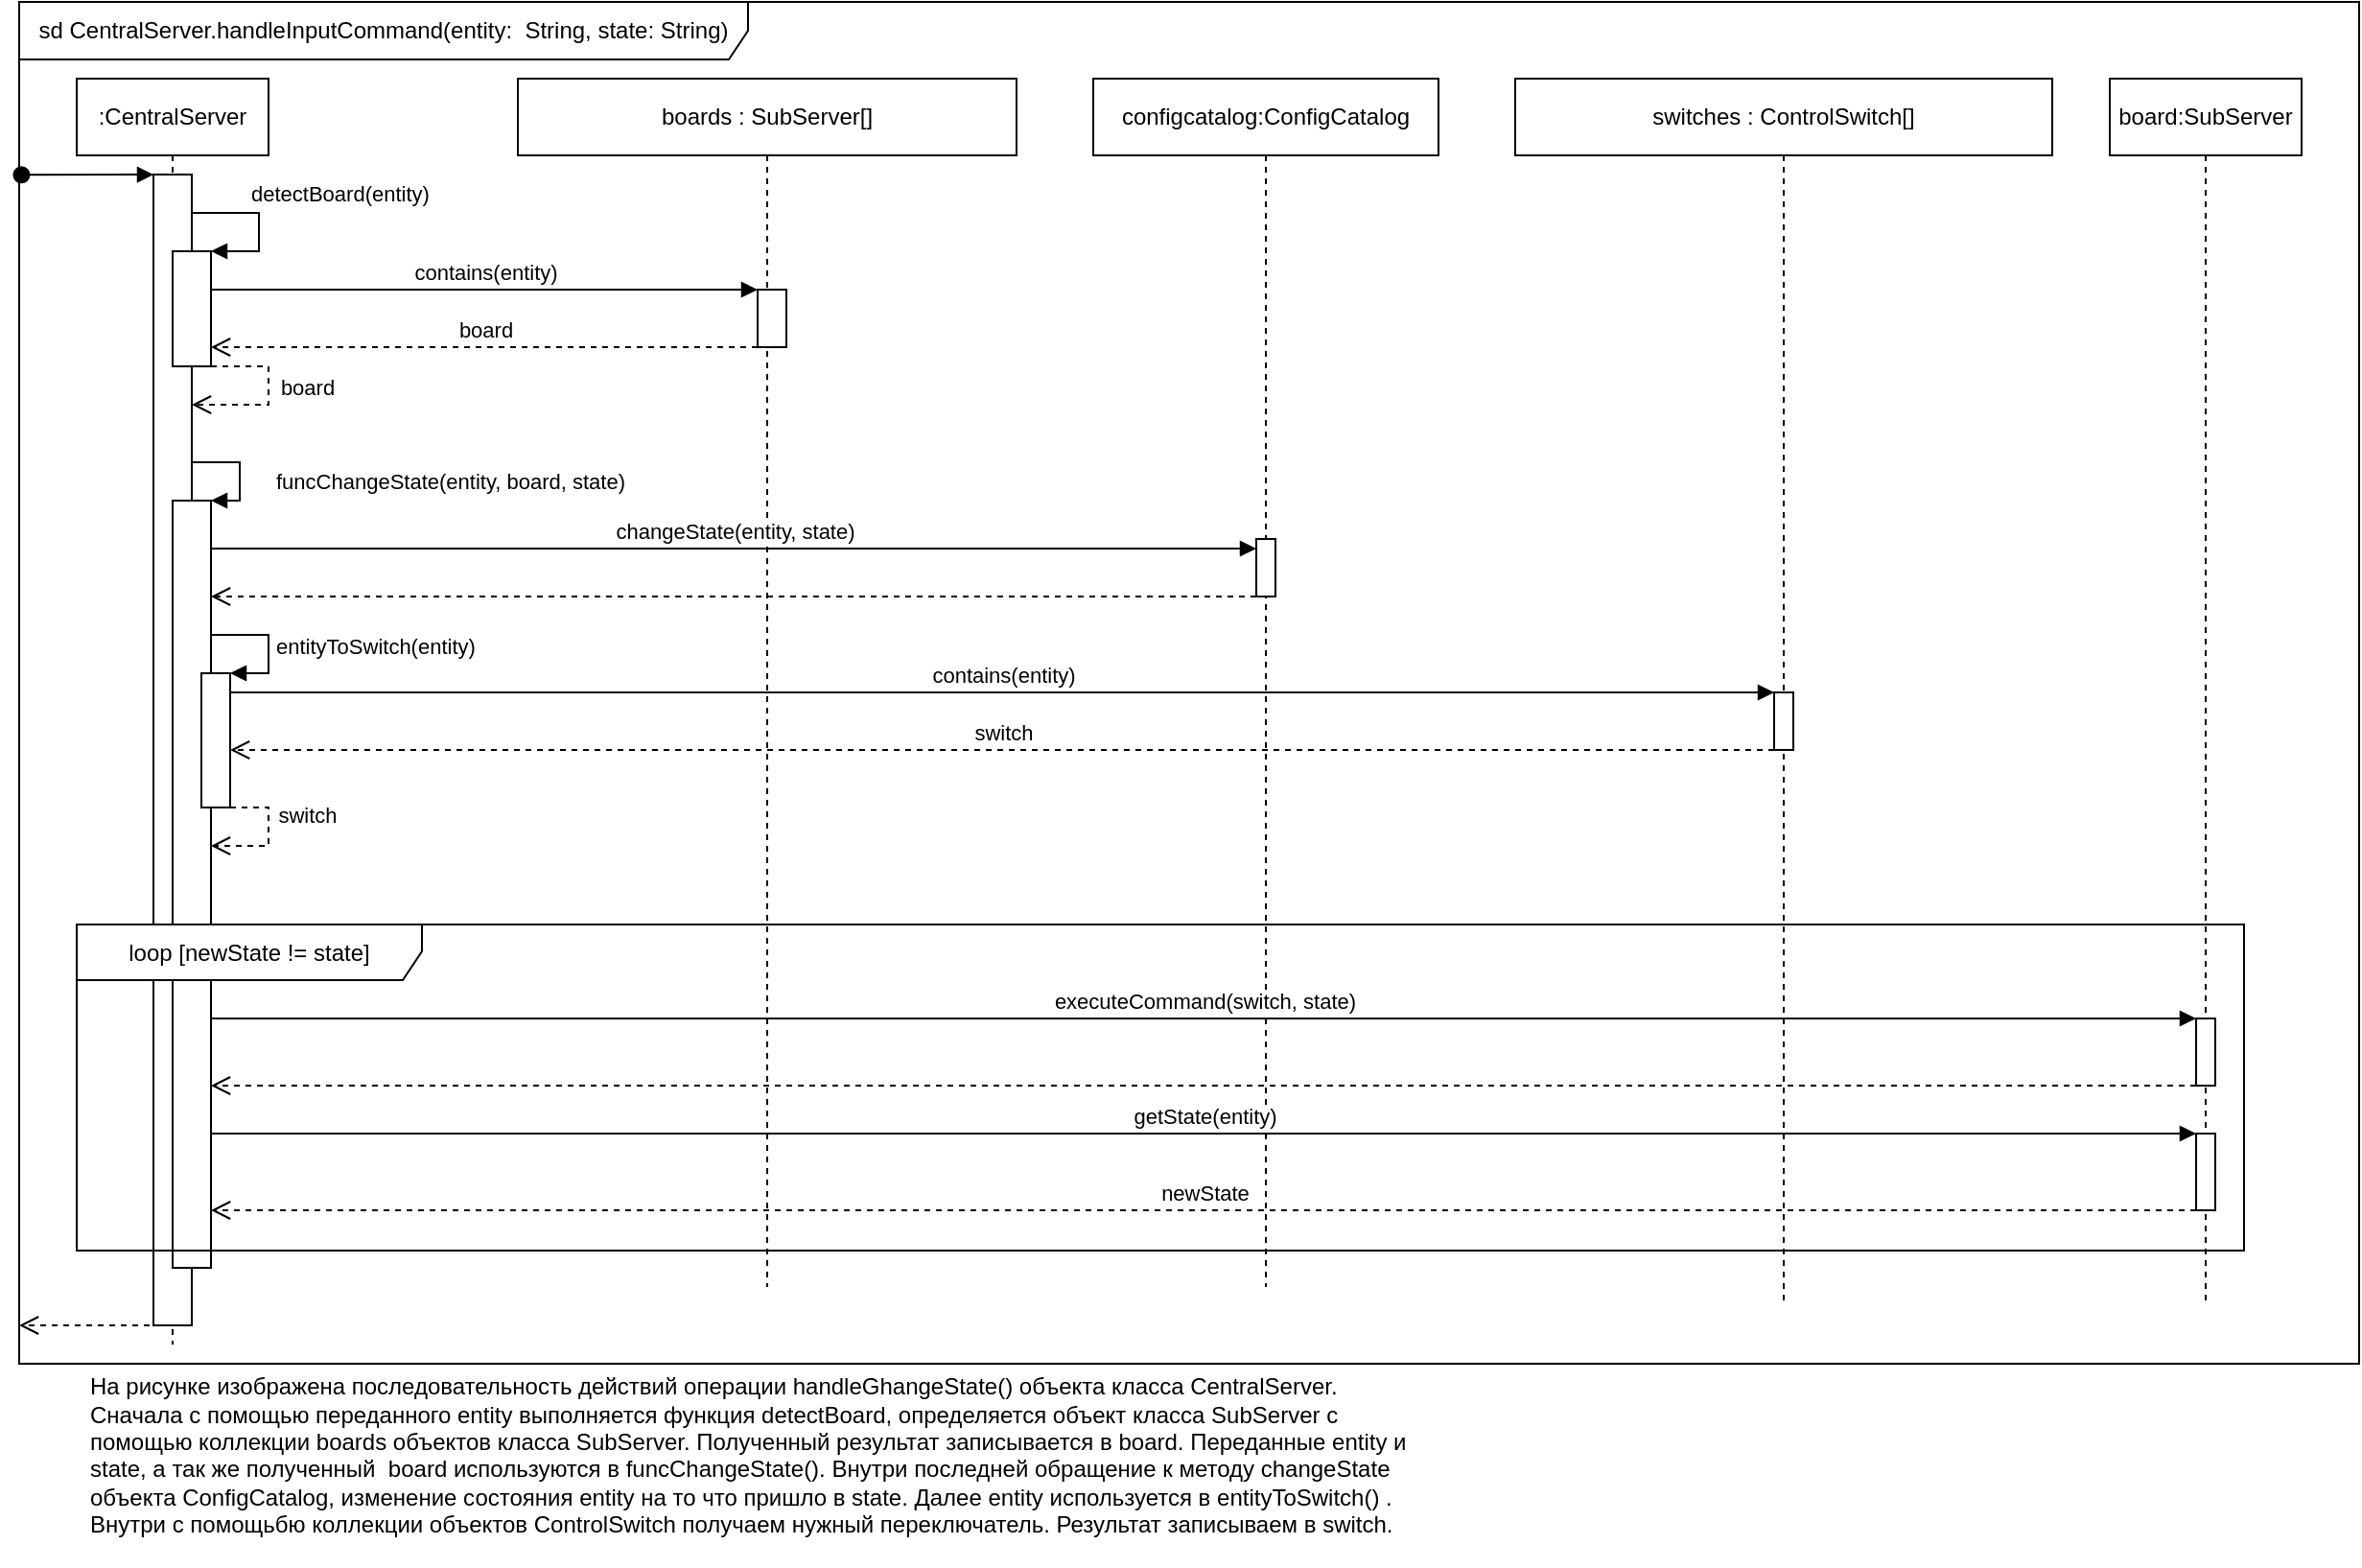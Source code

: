 <mxfile version="22.0.8" type="github">
  <diagram name="Страница — 1" id="7XJXOi6I81zIxPAY55vA">
    <mxGraphModel dx="2496" dy="1893" grid="1" gridSize="10" guides="1" tooltips="1" connect="1" arrows="1" fold="1" page="1" pageScale="1" pageWidth="827" pageHeight="1169" math="0" shadow="0">
      <root>
        <mxCell id="0" />
        <mxCell id="1" parent="0" />
        <mxCell id="f9nnDBReMJu9jYWD7Z0J-1" value=":CentralServer" style="shape=umlLifeline;perimeter=lifelinePerimeter;whiteSpace=wrap;html=1;container=1;dropTarget=0;collapsible=0;recursiveResize=0;outlineConnect=0;portConstraint=eastwest;newEdgeStyle={&quot;curved&quot;:0,&quot;rounded&quot;:0};" parent="1" vertex="1">
          <mxGeometry x="-70" y="-1110" width="100" height="660" as="geometry" />
        </mxCell>
        <mxCell id="f9nnDBReMJu9jYWD7Z0J-10" value="" style="html=1;points=[[0,0,0,0,5],[0,1,0,0,-5],[1,0,0,0,5],[1,1,0,0,-5]];perimeter=orthogonalPerimeter;outlineConnect=0;targetShapes=umlLifeline;portConstraint=eastwest;newEdgeStyle={&quot;curved&quot;:0,&quot;rounded&quot;:0};" parent="f9nnDBReMJu9jYWD7Z0J-1" vertex="1">
          <mxGeometry x="40" y="50" width="20" height="600" as="geometry" />
        </mxCell>
        <mxCell id="f9nnDBReMJu9jYWD7Z0J-32" value="" style="html=1;points=[[0,0,0,0,5],[0,1,0,0,-5],[1,0,0,0,5],[1,1,0,0,-5]];perimeter=orthogonalPerimeter;outlineConnect=0;targetShapes=umlLifeline;portConstraint=eastwest;newEdgeStyle={&quot;curved&quot;:0,&quot;rounded&quot;:0};" parent="f9nnDBReMJu9jYWD7Z0J-1" vertex="1">
          <mxGeometry x="50" y="90" width="20" height="60" as="geometry" />
        </mxCell>
        <mxCell id="f9nnDBReMJu9jYWD7Z0J-33" value="detectBoard(entity)" style="html=1;align=left;spacingLeft=2;endArrow=block;rounded=0;edgeStyle=orthogonalEdgeStyle;curved=0;rounded=0;" parent="f9nnDBReMJu9jYWD7Z0J-1" source="f9nnDBReMJu9jYWD7Z0J-10" target="f9nnDBReMJu9jYWD7Z0J-32" edge="1">
          <mxGeometry x="-0.333" y="10" relative="1" as="geometry">
            <mxPoint x="65" y="70" as="sourcePoint" />
            <Array as="points">
              <mxPoint x="95" y="70" />
              <mxPoint x="95" y="90" />
            </Array>
            <mxPoint as="offset" />
          </mxGeometry>
        </mxCell>
        <mxCell id="f9nnDBReMJu9jYWD7Z0J-38" value="board" style="html=1;verticalAlign=bottom;endArrow=open;dashed=1;endSize=8;curved=0;rounded=0;" parent="f9nnDBReMJu9jYWD7Z0J-1" target="f9nnDBReMJu9jYWD7Z0J-10" edge="1">
          <mxGeometry x="0.111" y="-20" relative="1" as="geometry">
            <mxPoint x="70" y="150" as="sourcePoint" />
            <mxPoint x="150" y="190" as="targetPoint" />
            <Array as="points">
              <mxPoint x="80" y="150" />
              <mxPoint x="100" y="150" />
              <mxPoint x="100" y="160" />
              <mxPoint x="100" y="170" />
            </Array>
            <mxPoint x="20" y="20" as="offset" />
          </mxGeometry>
        </mxCell>
        <mxCell id="f9nnDBReMJu9jYWD7Z0J-39" value="" style="html=1;points=[[0,0,0,0,5],[0,1,0,0,-5],[1,0,0,0,5],[1,1,0,0,-5]];perimeter=orthogonalPerimeter;outlineConnect=0;targetShapes=umlLifeline;portConstraint=eastwest;newEdgeStyle={&quot;curved&quot;:0,&quot;rounded&quot;:0};" parent="f9nnDBReMJu9jYWD7Z0J-1" vertex="1">
          <mxGeometry x="50" y="220" width="20" height="400" as="geometry" />
        </mxCell>
        <mxCell id="f9nnDBReMJu9jYWD7Z0J-40" value="funcChangeState(entity, board, state)" style="html=1;align=left;spacingLeft=2;endArrow=block;rounded=0;edgeStyle=orthogonalEdgeStyle;curved=0;rounded=0;" parent="f9nnDBReMJu9jYWD7Z0J-1" source="f9nnDBReMJu9jYWD7Z0J-10" edge="1">
          <mxGeometry x="0.167" y="15" relative="1" as="geometry">
            <mxPoint x="55" y="200" as="sourcePoint" />
            <Array as="points">
              <mxPoint x="85" y="200" />
              <mxPoint x="85" y="220" />
              <mxPoint x="70" y="220" />
            </Array>
            <mxPoint as="offset" />
            <mxPoint x="70" y="220" as="targetPoint" />
          </mxGeometry>
        </mxCell>
        <mxCell id="f9nnDBReMJu9jYWD7Z0J-21" value="" style="html=1;verticalAlign=bottom;startArrow=oval;startFill=1;endArrow=block;startSize=8;curved=0;rounded=0;exitX=0.001;exitY=0.127;exitDx=0;exitDy=0;exitPerimeter=0;" parent="1" source="f9nnDBReMJu9jYWD7Z0J-26" edge="1">
          <mxGeometry width="60" relative="1" as="geometry">
            <mxPoint x="-100" y="-1050" as="sourcePoint" />
            <mxPoint x="-30" y="-1060" as="targetPoint" />
          </mxGeometry>
        </mxCell>
        <mxCell id="f9nnDBReMJu9jYWD7Z0J-26" value="sd CentralServer.handleInputCommand(entity:&amp;nbsp; String, state: String)" style="shape=umlFrame;whiteSpace=wrap;html=1;pointerEvents=0;width=380;height=30;" parent="1" vertex="1">
          <mxGeometry x="-100" y="-1150" width="1220" height="710" as="geometry" />
        </mxCell>
        <mxCell id="f9nnDBReMJu9jYWD7Z0J-28" value="boards : SubServer[]" style="shape=umlLifeline;perimeter=lifelinePerimeter;whiteSpace=wrap;html=1;container=1;dropTarget=0;collapsible=0;recursiveResize=0;outlineConnect=0;portConstraint=eastwest;newEdgeStyle={&quot;curved&quot;:0,&quot;rounded&quot;:0};" parent="1" vertex="1">
          <mxGeometry x="160" y="-1110" width="260" height="630" as="geometry" />
        </mxCell>
        <mxCell id="f9nnDBReMJu9jYWD7Z0J-34" value="" style="html=1;points=[[0,0,0,0,5],[0,1,0,0,-5],[1,0,0,0,5],[1,1,0,0,-5]];perimeter=orthogonalPerimeter;outlineConnect=0;targetShapes=umlLifeline;portConstraint=eastwest;newEdgeStyle={&quot;curved&quot;:0,&quot;rounded&quot;:0};" parent="f9nnDBReMJu9jYWD7Z0J-28" vertex="1">
          <mxGeometry x="125" y="110" width="15" height="30" as="geometry" />
        </mxCell>
        <mxCell id="f9nnDBReMJu9jYWD7Z0J-36" value="board" style="html=1;verticalAlign=bottom;endArrow=open;dashed=1;endSize=8;curved=0;rounded=0;" parent="1" edge="1">
          <mxGeometry relative="1" as="geometry">
            <mxPoint y="-970" as="targetPoint" />
            <mxPoint x="285" y="-970" as="sourcePoint" />
          </mxGeometry>
        </mxCell>
        <mxCell id="f9nnDBReMJu9jYWD7Z0J-35" value="contains(entity)" style="html=1;verticalAlign=bottom;endArrow=block;curved=0;rounded=0;" parent="1" edge="1">
          <mxGeometry relative="1" as="geometry">
            <mxPoint y="-1000" as="sourcePoint" />
            <mxPoint x="285" y="-1000" as="targetPoint" />
          </mxGeometry>
        </mxCell>
        <mxCell id="f9nnDBReMJu9jYWD7Z0J-41" value="configcatalog:ConfigCatalog" style="shape=umlLifeline;perimeter=lifelinePerimeter;whiteSpace=wrap;html=1;container=1;dropTarget=0;collapsible=0;recursiveResize=0;outlineConnect=0;portConstraint=eastwest;newEdgeStyle={&quot;curved&quot;:0,&quot;rounded&quot;:0};" parent="1" vertex="1">
          <mxGeometry x="460" y="-1110" width="180" height="630" as="geometry" />
        </mxCell>
        <mxCell id="f9nnDBReMJu9jYWD7Z0J-49" value="" style="html=1;points=[[0,0,0,0,5],[0,1,0,0,-5],[1,0,0,0,5],[1,1,0,0,-5]];perimeter=orthogonalPerimeter;outlineConnect=0;targetShapes=umlLifeline;portConstraint=eastwest;newEdgeStyle={&quot;curved&quot;:0,&quot;rounded&quot;:0};" parent="f9nnDBReMJu9jYWD7Z0J-41" vertex="1">
          <mxGeometry x="85" y="240" width="10" height="30" as="geometry" />
        </mxCell>
        <mxCell id="f9nnDBReMJu9jYWD7Z0J-50" value="changeState(entity, state)" style="html=1;verticalAlign=bottom;endArrow=block;curved=0;rounded=0;entryX=0;entryY=0;entryDx=0;entryDy=5;" parent="1" source="f9nnDBReMJu9jYWD7Z0J-39" target="f9nnDBReMJu9jYWD7Z0J-49" edge="1">
          <mxGeometry relative="1" as="geometry">
            <mxPoint x="475" y="-865" as="sourcePoint" />
          </mxGeometry>
        </mxCell>
        <mxCell id="f9nnDBReMJu9jYWD7Z0J-51" value="" style="html=1;verticalAlign=bottom;endArrow=open;dashed=1;endSize=8;curved=0;rounded=0;" parent="1" edge="1">
          <mxGeometry x="0.002" relative="1" as="geometry">
            <mxPoint y="-840" as="targetPoint" />
            <mxPoint as="offset" />
            <mxPoint x="545" y="-840" as="sourcePoint" />
          </mxGeometry>
        </mxCell>
        <mxCell id="f9nnDBReMJu9jYWD7Z0J-52" value="switches : ControlSwitch[]" style="shape=umlLifeline;perimeter=lifelinePerimeter;whiteSpace=wrap;html=1;container=1;dropTarget=0;collapsible=0;recursiveResize=0;outlineConnect=0;portConstraint=eastwest;newEdgeStyle={&quot;curved&quot;:0,&quot;rounded&quot;:0};" parent="1" vertex="1">
          <mxGeometry x="680" y="-1110" width="280" height="640" as="geometry" />
        </mxCell>
        <mxCell id="f9nnDBReMJu9jYWD7Z0J-54" value="" style="html=1;points=[[0,0,0,0,5],[0,1,0,0,-5],[1,0,0,0,5],[1,1,0,0,-5]];perimeter=orthogonalPerimeter;outlineConnect=0;targetShapes=umlLifeline;portConstraint=eastwest;newEdgeStyle={&quot;curved&quot;:0,&quot;rounded&quot;:0};" parent="f9nnDBReMJu9jYWD7Z0J-52" vertex="1">
          <mxGeometry x="135" y="320" width="10" height="30" as="geometry" />
        </mxCell>
        <mxCell id="f9nnDBReMJu9jYWD7Z0J-55" value="contains(entity)" style="html=1;verticalAlign=bottom;endArrow=block;curved=0;rounded=0;entryX=0;entryY=0;entryDx=0;entryDy=0;entryPerimeter=0;" parent="1" source="f9nnDBReMJu9jYWD7Z0J-57" target="f9nnDBReMJu9jYWD7Z0J-54" edge="1">
          <mxGeometry relative="1" as="geometry">
            <mxPoint x="660" y="-815" as="sourcePoint" />
            <mxPoint x="810" y="-790" as="targetPoint" />
            <Array as="points">
              <mxPoint x="410" y="-790" />
            </Array>
          </mxGeometry>
        </mxCell>
        <mxCell id="f9nnDBReMJu9jYWD7Z0J-56" value="switch" style="html=1;verticalAlign=bottom;endArrow=open;dashed=1;endSize=8;curved=0;rounded=0;" parent="1" edge="1">
          <mxGeometry relative="1" as="geometry">
            <mxPoint x="10.0" y="-760.0" as="targetPoint" />
            <mxPoint x="815" y="-760.0" as="sourcePoint" />
          </mxGeometry>
        </mxCell>
        <mxCell id="f9nnDBReMJu9jYWD7Z0J-57" value="" style="html=1;points=[[0,0,0,0,5],[0,1,0,0,-5],[1,0,0,0,5],[1,1,0,0,-5]];perimeter=orthogonalPerimeter;outlineConnect=0;targetShapes=umlLifeline;portConstraint=eastwest;newEdgeStyle={&quot;curved&quot;:0,&quot;rounded&quot;:0};" parent="1" vertex="1">
          <mxGeometry x="-5" y="-800" width="15" height="70" as="geometry" />
        </mxCell>
        <mxCell id="f9nnDBReMJu9jYWD7Z0J-58" value="entityToSwitch(entity)" style="html=1;align=left;spacingLeft=2;endArrow=block;rounded=0;edgeStyle=orthogonalEdgeStyle;curved=0;rounded=0;" parent="1" source="f9nnDBReMJu9jYWD7Z0J-39" target="f9nnDBReMJu9jYWD7Z0J-57" edge="1">
          <mxGeometry x="0.02" relative="1" as="geometry">
            <mxPoint y="-820" as="sourcePoint" />
            <Array as="points">
              <mxPoint x="30" y="-820" />
              <mxPoint x="30" y="-800" />
            </Array>
            <mxPoint as="offset" />
          </mxGeometry>
        </mxCell>
        <mxCell id="f9nnDBReMJu9jYWD7Z0J-59" value="switch" style="html=1;verticalAlign=bottom;endArrow=open;dashed=1;endSize=8;curved=0;rounded=0;" parent="1" source="f9nnDBReMJu9jYWD7Z0J-57" target="f9nnDBReMJu9jYWD7Z0J-39" edge="1">
          <mxGeometry x="-0.067" y="20" relative="1" as="geometry">
            <mxPoint x="110" y="-640" as="sourcePoint" />
            <mxPoint x="30" y="-640" as="targetPoint" />
            <Array as="points">
              <mxPoint x="20" y="-730" />
              <mxPoint x="30" y="-730" />
              <mxPoint x="30" y="-710" />
              <mxPoint x="20" y="-710" />
            </Array>
            <mxPoint as="offset" />
          </mxGeometry>
        </mxCell>
        <mxCell id="f9nnDBReMJu9jYWD7Z0J-61" value="board:SubServer" style="shape=umlLifeline;perimeter=lifelinePerimeter;whiteSpace=wrap;html=1;container=1;dropTarget=0;collapsible=0;recursiveResize=0;outlineConnect=0;portConstraint=eastwest;newEdgeStyle={&quot;curved&quot;:0,&quot;rounded&quot;:0};" parent="1" vertex="1">
          <mxGeometry x="990" y="-1110" width="100" height="640" as="geometry" />
        </mxCell>
        <mxCell id="f9nnDBReMJu9jYWD7Z0J-62" value="" style="html=1;points=[[0,0,0,0,5],[0,1,0,0,-5],[1,0,0,0,5],[1,1,0,0,-5]];perimeter=orthogonalPerimeter;outlineConnect=0;targetShapes=umlLifeline;portConstraint=eastwest;newEdgeStyle={&quot;curved&quot;:0,&quot;rounded&quot;:0};" parent="f9nnDBReMJu9jYWD7Z0J-61" vertex="1">
          <mxGeometry x="45" y="490" width="10" height="35" as="geometry" />
        </mxCell>
        <mxCell id="acOilax8gp7GSW2qaxMo-3" value="" style="html=1;points=[[0,0,0,0,5],[0,1,0,0,-5],[1,0,0,0,5],[1,1,0,0,-5]];perimeter=orthogonalPerimeter;outlineConnect=0;targetShapes=umlLifeline;portConstraint=eastwest;newEdgeStyle={&quot;curved&quot;:0,&quot;rounded&quot;:0};" parent="f9nnDBReMJu9jYWD7Z0J-61" vertex="1">
          <mxGeometry x="45" y="550" width="10" height="40" as="geometry" />
        </mxCell>
        <mxCell id="f9nnDBReMJu9jYWD7Z0J-64" value="" style="html=1;verticalAlign=bottom;endArrow=open;dashed=1;endSize=8;curved=0;rounded=0;" parent="1" edge="1">
          <mxGeometry relative="1" as="geometry">
            <mxPoint y="-585" as="targetPoint" />
            <mxPoint x="1035" y="-585" as="sourcePoint" />
          </mxGeometry>
        </mxCell>
        <mxCell id="f9nnDBReMJu9jYWD7Z0J-63" value="executeCommand(switch, state)" style="html=1;verticalAlign=bottom;endArrow=block;curved=0;rounded=0;" parent="1" target="f9nnDBReMJu9jYWD7Z0J-62" edge="1">
          <mxGeometry relative="1" as="geometry">
            <mxPoint y="-620" as="sourcePoint" />
            <mxPoint x="1030" y="-620" as="targetPoint" />
          </mxGeometry>
        </mxCell>
        <mxCell id="acOilax8gp7GSW2qaxMo-2" value="loop [newState != state]" style="shape=umlFrame;whiteSpace=wrap;html=1;pointerEvents=0;width=180;height=29;" parent="1" vertex="1">
          <mxGeometry x="-70" y="-669" width="1130" height="170" as="geometry" />
        </mxCell>
        <mxCell id="acOilax8gp7GSW2qaxMo-4" value="getState(entity)" style="html=1;verticalAlign=bottom;endArrow=block;curved=0;rounded=0;" parent="1" source="f9nnDBReMJu9jYWD7Z0J-39" target="acOilax8gp7GSW2qaxMo-3" edge="1">
          <mxGeometry relative="1" as="geometry">
            <mxPoint x="965" y="-564" as="sourcePoint" />
          </mxGeometry>
        </mxCell>
        <mxCell id="acOilax8gp7GSW2qaxMo-5" value="newState" style="html=1;verticalAlign=bottom;endArrow=open;dashed=1;endSize=8;curved=0;rounded=0;" parent="1" edge="1">
          <mxGeometry relative="1" as="geometry">
            <mxPoint y="-520" as="targetPoint" />
            <mxPoint x="1035" y="-520" as="sourcePoint" />
          </mxGeometry>
        </mxCell>
        <mxCell id="acOilax8gp7GSW2qaxMo-13" value="" style="html=1;verticalAlign=bottom;endArrow=open;dashed=1;endSize=8;curved=0;rounded=0;" parent="1" edge="1">
          <mxGeometry relative="1" as="geometry">
            <mxPoint x="-20" y="-460" as="sourcePoint" />
            <mxPoint x="-100" y="-460" as="targetPoint" />
            <mxPoint as="offset" />
          </mxGeometry>
        </mxCell>
        <mxCell id="ijW6eCk56j6rLulgeuVA-2" value="На рисунке изображена последовательность действий операции handleGhangeState() объекта класса CentralServer. Сначала с помощью переданного entity выполняется функция detectBoard, определяется объект класса SubServer с помощью коллекции boards объектов класса SubServer. Полученный результат записывается в board. Переданные entity и state, а так же полученный&amp;nbsp; board используются в funcChangeState(). Внутри последней обращение к методу changeState объекта ConfigCatalog, изменение состояния entity на то что пришло в state. Далее entity используется в entityToSwitch() . Внутри с помощьбю коллекции объектов ControlSwitch получаем нужный переключатель. Результат записываем в switch.&lt;br&gt;&amp;nbsp;&amp;nbsp;" style="text;html=1;strokeColor=none;fillColor=none;align=left;verticalAlign=middle;whiteSpace=wrap;rounded=0;" vertex="1" parent="1">
          <mxGeometry x="-65" y="-400" width="695" height="30" as="geometry" />
        </mxCell>
      </root>
    </mxGraphModel>
  </diagram>
</mxfile>
